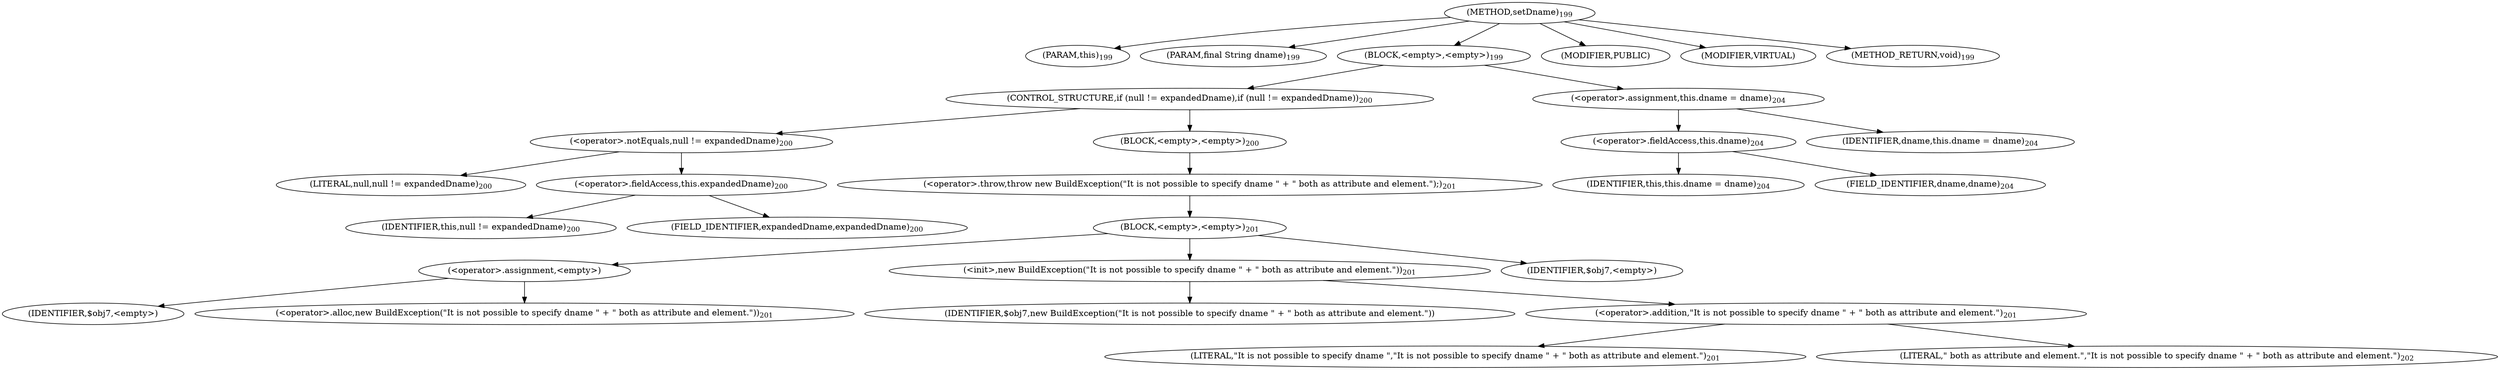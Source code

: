 digraph "setDname" {  
"401" [label = <(METHOD,setDname)<SUB>199</SUB>> ]
"50" [label = <(PARAM,this)<SUB>199</SUB>> ]
"402" [label = <(PARAM,final String dname)<SUB>199</SUB>> ]
"403" [label = <(BLOCK,&lt;empty&gt;,&lt;empty&gt;)<SUB>199</SUB>> ]
"404" [label = <(CONTROL_STRUCTURE,if (null != expandedDname),if (null != expandedDname))<SUB>200</SUB>> ]
"405" [label = <(&lt;operator&gt;.notEquals,null != expandedDname)<SUB>200</SUB>> ]
"406" [label = <(LITERAL,null,null != expandedDname)<SUB>200</SUB>> ]
"407" [label = <(&lt;operator&gt;.fieldAccess,this.expandedDname)<SUB>200</SUB>> ]
"408" [label = <(IDENTIFIER,this,null != expandedDname)<SUB>200</SUB>> ]
"409" [label = <(FIELD_IDENTIFIER,expandedDname,expandedDname)<SUB>200</SUB>> ]
"410" [label = <(BLOCK,&lt;empty&gt;,&lt;empty&gt;)<SUB>200</SUB>> ]
"411" [label = <(&lt;operator&gt;.throw,throw new BuildException(&quot;It is not possible to specify dname &quot; + &quot; both as attribute and element.&quot;);)<SUB>201</SUB>> ]
"412" [label = <(BLOCK,&lt;empty&gt;,&lt;empty&gt;)<SUB>201</SUB>> ]
"413" [label = <(&lt;operator&gt;.assignment,&lt;empty&gt;)> ]
"414" [label = <(IDENTIFIER,$obj7,&lt;empty&gt;)> ]
"415" [label = <(&lt;operator&gt;.alloc,new BuildException(&quot;It is not possible to specify dname &quot; + &quot; both as attribute and element.&quot;))<SUB>201</SUB>> ]
"416" [label = <(&lt;init&gt;,new BuildException(&quot;It is not possible to specify dname &quot; + &quot; both as attribute and element.&quot;))<SUB>201</SUB>> ]
"417" [label = <(IDENTIFIER,$obj7,new BuildException(&quot;It is not possible to specify dname &quot; + &quot; both as attribute and element.&quot;))> ]
"418" [label = <(&lt;operator&gt;.addition,&quot;It is not possible to specify dname &quot; + &quot; both as attribute and element.&quot;)<SUB>201</SUB>> ]
"419" [label = <(LITERAL,&quot;It is not possible to specify dname &quot;,&quot;It is not possible to specify dname &quot; + &quot; both as attribute and element.&quot;)<SUB>201</SUB>> ]
"420" [label = <(LITERAL,&quot; both as attribute and element.&quot;,&quot;It is not possible to specify dname &quot; + &quot; both as attribute and element.&quot;)<SUB>202</SUB>> ]
"421" [label = <(IDENTIFIER,$obj7,&lt;empty&gt;)> ]
"422" [label = <(&lt;operator&gt;.assignment,this.dname = dname)<SUB>204</SUB>> ]
"423" [label = <(&lt;operator&gt;.fieldAccess,this.dname)<SUB>204</SUB>> ]
"49" [label = <(IDENTIFIER,this,this.dname = dname)<SUB>204</SUB>> ]
"424" [label = <(FIELD_IDENTIFIER,dname,dname)<SUB>204</SUB>> ]
"425" [label = <(IDENTIFIER,dname,this.dname = dname)<SUB>204</SUB>> ]
"426" [label = <(MODIFIER,PUBLIC)> ]
"427" [label = <(MODIFIER,VIRTUAL)> ]
"428" [label = <(METHOD_RETURN,void)<SUB>199</SUB>> ]
  "401" -> "50" 
  "401" -> "402" 
  "401" -> "403" 
  "401" -> "426" 
  "401" -> "427" 
  "401" -> "428" 
  "403" -> "404" 
  "403" -> "422" 
  "404" -> "405" 
  "404" -> "410" 
  "405" -> "406" 
  "405" -> "407" 
  "407" -> "408" 
  "407" -> "409" 
  "410" -> "411" 
  "411" -> "412" 
  "412" -> "413" 
  "412" -> "416" 
  "412" -> "421" 
  "413" -> "414" 
  "413" -> "415" 
  "416" -> "417" 
  "416" -> "418" 
  "418" -> "419" 
  "418" -> "420" 
  "422" -> "423" 
  "422" -> "425" 
  "423" -> "49" 
  "423" -> "424" 
}
